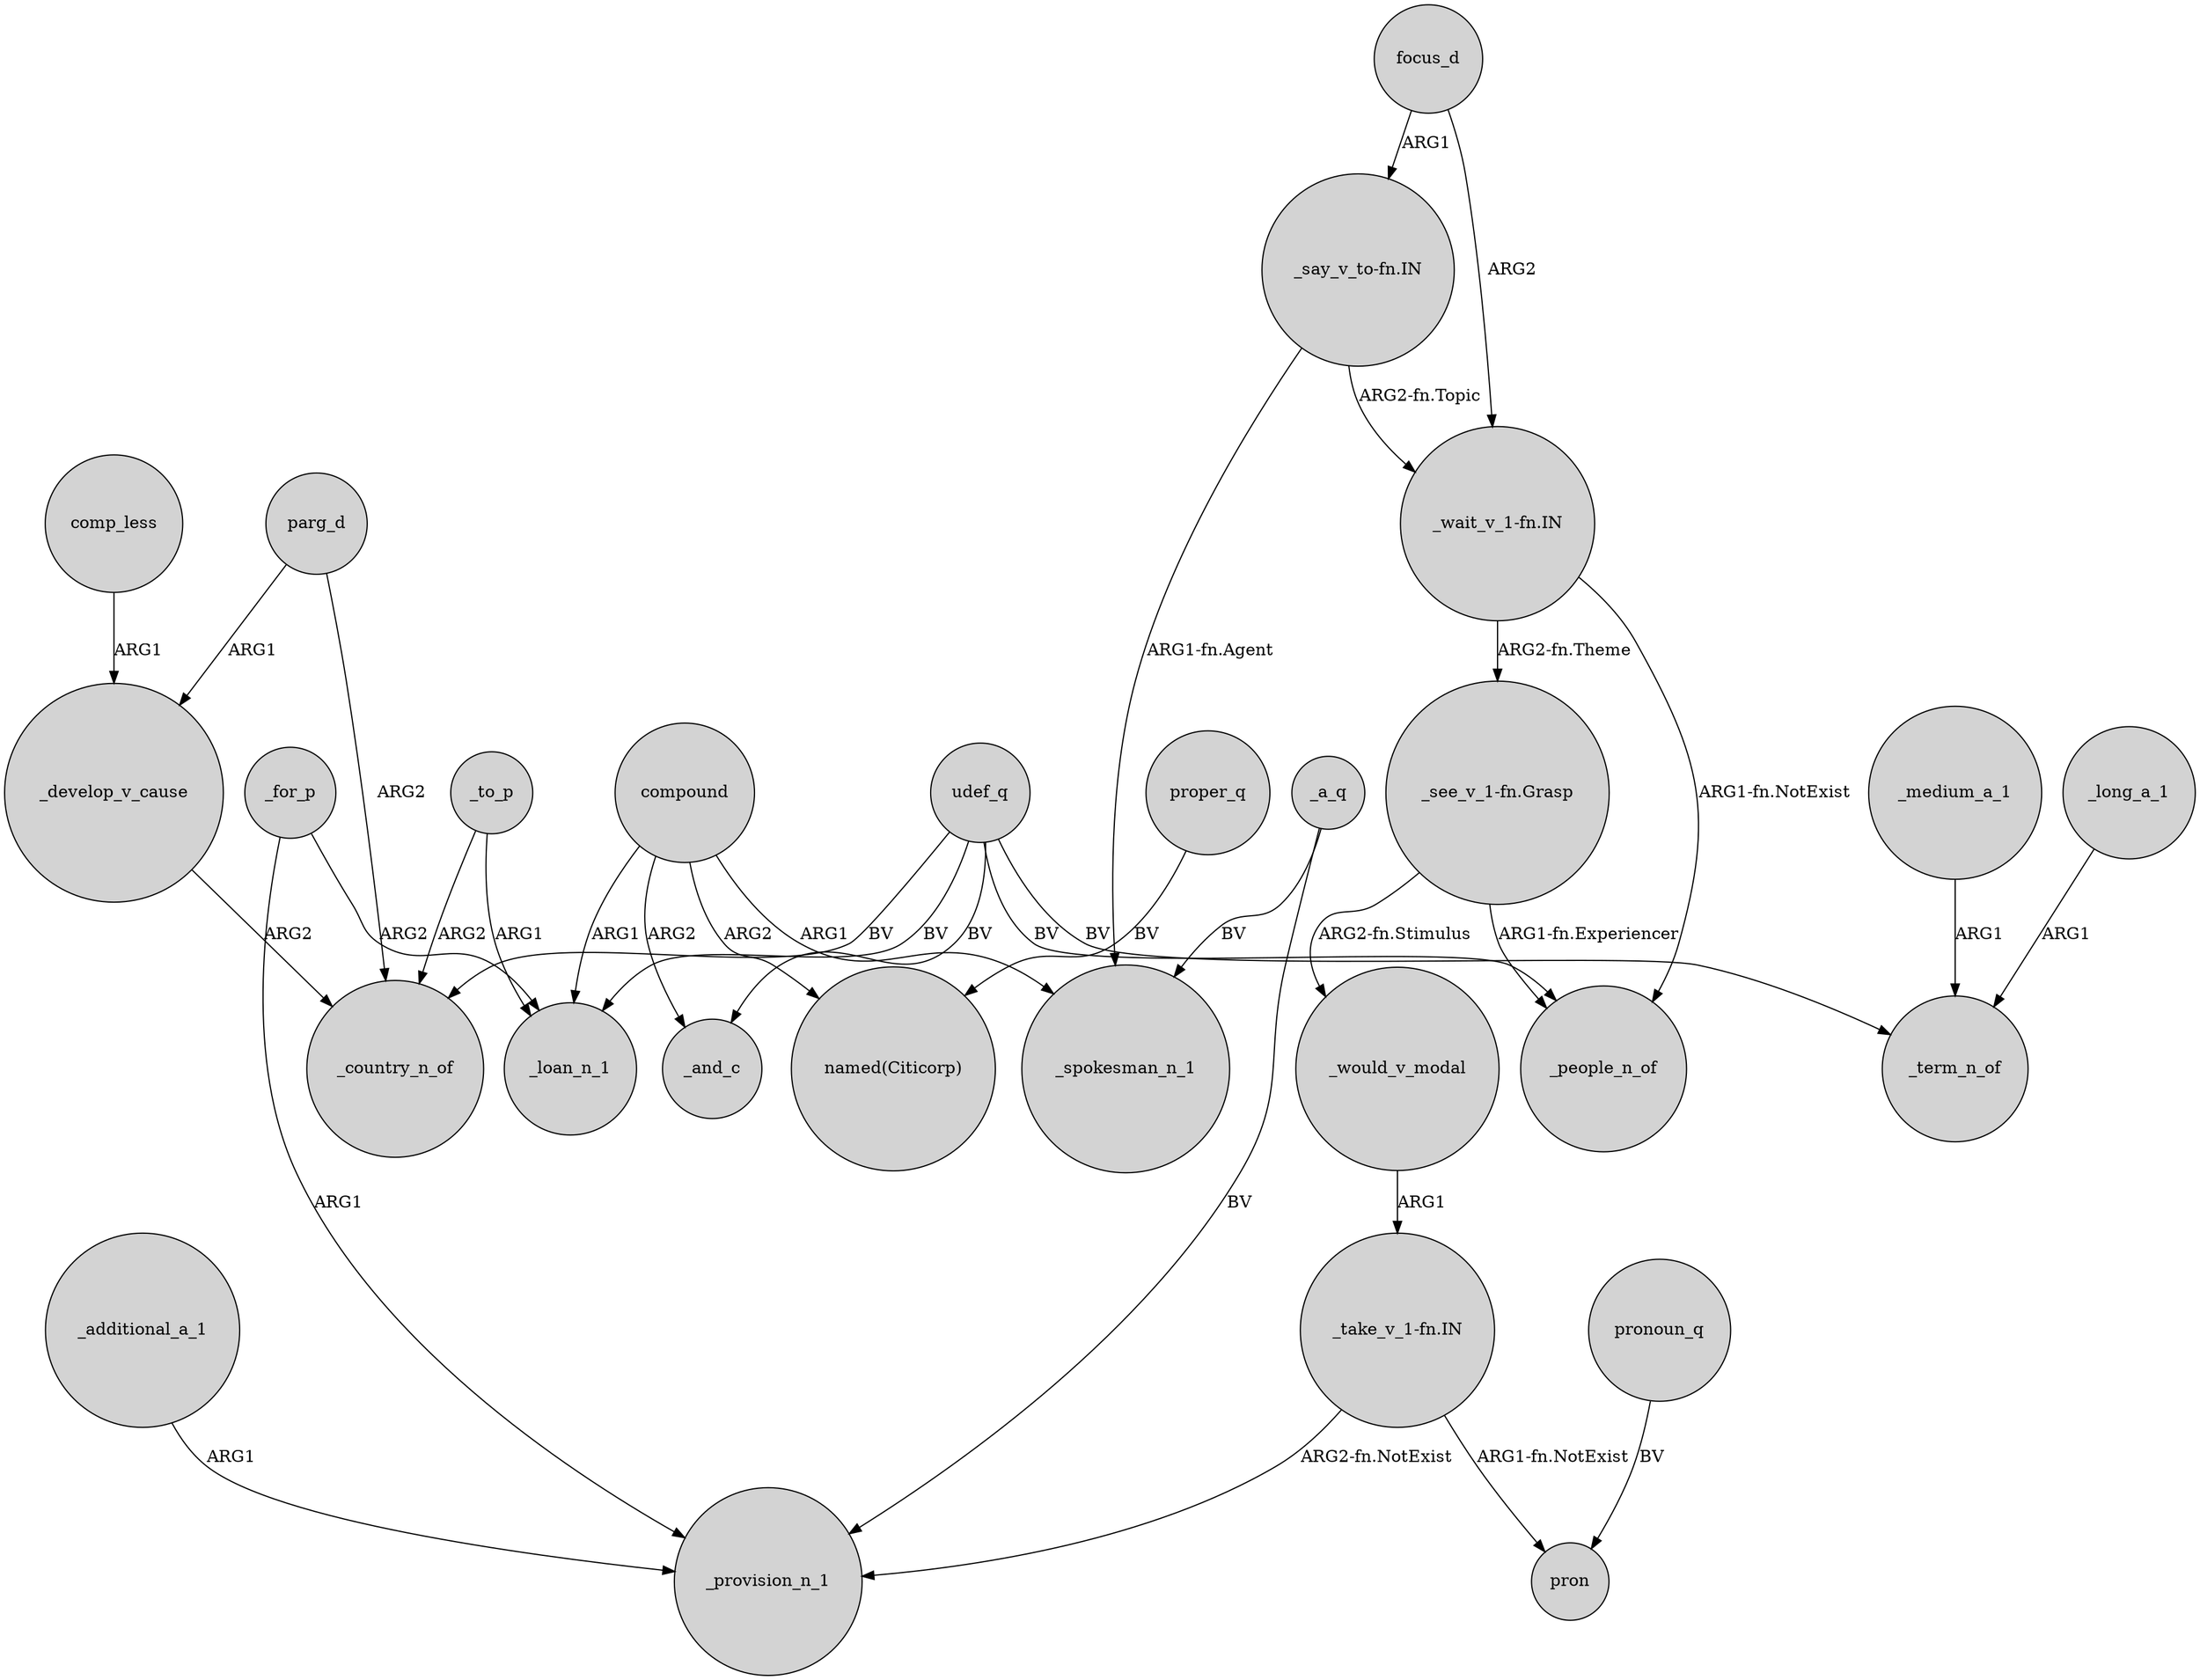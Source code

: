 digraph {
	node [shape=circle style=filled]
	_develop_v_cause -> _country_n_of [label=ARG2]
	comp_less -> _develop_v_cause [label=ARG1]
	"_see_v_1-fn.Grasp" -> _would_v_modal [label="ARG2-fn.Stimulus"]
	proper_q -> "named(Citicorp)" [label=BV]
	parg_d -> _country_n_of [label=ARG2]
	"_say_v_to-fn.IN" -> "_wait_v_1-fn.IN" [label="ARG2-fn.Topic"]
	_for_p -> _provision_n_1 [label=ARG1]
	"_take_v_1-fn.IN" -> _provision_n_1 [label="ARG2-fn.NotExist"]
	"_wait_v_1-fn.IN" -> "_see_v_1-fn.Grasp" [label="ARG2-fn.Theme"]
	parg_d -> _develop_v_cause [label=ARG1]
	"_say_v_to-fn.IN" -> _spokesman_n_1 [label="ARG1-fn.Agent"]
	_additional_a_1 -> _provision_n_1 [label=ARG1]
	udef_q -> _country_n_of [label=BV]
	pronoun_q -> pron [label=BV]
	"_see_v_1-fn.Grasp" -> _people_n_of [label="ARG1-fn.Experiencer"]
	udef_q -> _people_n_of [label=BV]
	compound -> _and_c [label=ARG2]
	compound -> _spokesman_n_1 [label=ARG1]
	"_wait_v_1-fn.IN" -> _people_n_of [label="ARG1-fn.NotExist"]
	focus_d -> "_wait_v_1-fn.IN" [label=ARG2]
	udef_q -> _term_n_of [label=BV]
	compound -> "named(Citicorp)" [label=ARG2]
	compound -> _loan_n_1 [label=ARG1]
	_to_p -> _country_n_of [label=ARG2]
	_for_p -> _loan_n_1 [label=ARG2]
	_medium_a_1 -> _term_n_of [label=ARG1]
	"_take_v_1-fn.IN" -> pron [label="ARG1-fn.NotExist"]
	_a_q -> _spokesman_n_1 [label=BV]
	_a_q -> _provision_n_1 [label=BV]
	udef_q -> _and_c [label=BV]
	_would_v_modal -> "_take_v_1-fn.IN" [label=ARG1]
	_to_p -> _loan_n_1 [label=ARG1]
	_long_a_1 -> _term_n_of [label=ARG1]
	udef_q -> _loan_n_1 [label=BV]
	focus_d -> "_say_v_to-fn.IN" [label=ARG1]
}
